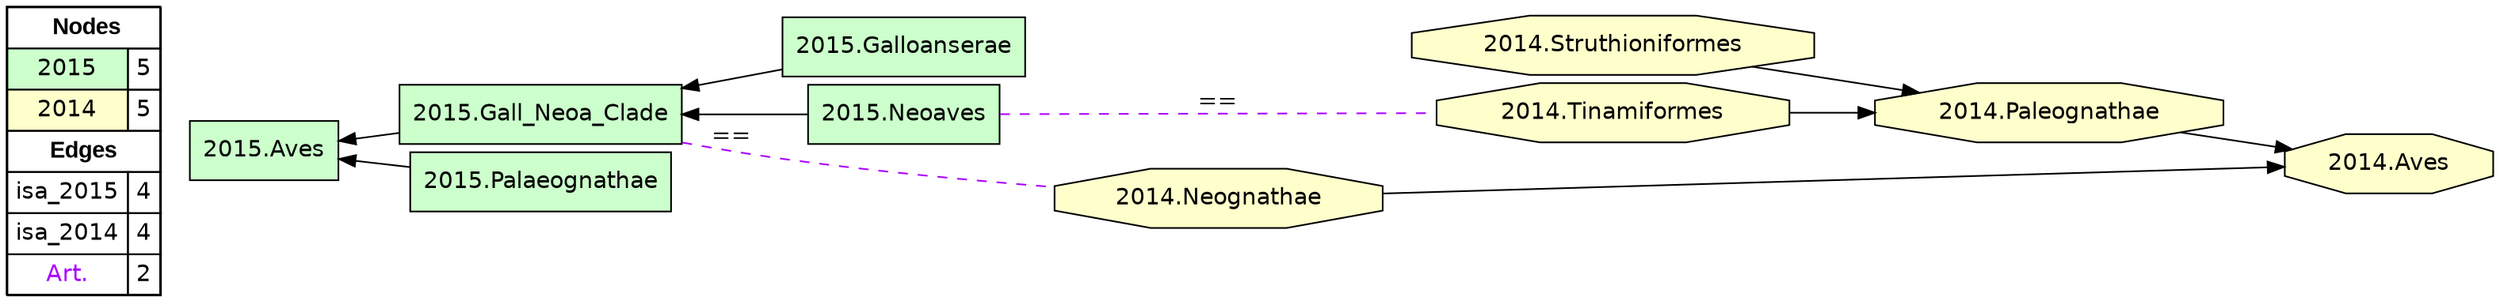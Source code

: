 digraph{
rankdir=LR
node[shape=circle style=filled fillcolor="#FFFFFF"] 
node[shape=box style=filled fillcolor="#CCFFCC" fontname="helvetica"] 
"2015.Gall_Neoa_Clade"
"2015.Palaeognathae"
"2015.Galloanserae"
"2015.Aves"
"2015.Neoaves"
node[shape=circle style=filled fillcolor="#FFFFFF"] 
node[shape=octagon style=filled fillcolor="#FFFFCC" fontname="helvetica"] 
"2014.Paleognathae"
"2014.Neognathae"
"2014.Aves"
"2014.Tinamiformes"
"2014.Struthioniformes"
edge[style=solid color="#000000" constraint=true penwidth=1]
edge[style=solid color="#000000" constraint=true penwidth=1]
"2015.Gall_Neoa_Clade" -> "2015.Galloanserae" [dir=back]
"2015.Aves" -> "2015.Palaeognathae" [dir=back]
"2015.Gall_Neoa_Clade" -> "2015.Neoaves" [dir=back]
"2015.Aves" -> "2015.Gall_Neoa_Clade" [dir=back]
edge[style=solid color="#000000" constraint=true penwidth=1]
edge[style=solid color="#000000" constraint=true penwidth=1]
"2014.Struthioniformes" -> "2014.Paleognathae"
"2014.Paleognathae" -> "2014.Aves"
"2014.Tinamiformes" -> "2014.Paleognathae"
"2014.Neognathae" -> "2014.Aves"
edge[style=solid color="#000000" constraint=true penwidth=1]
edge[style=dashed color="#AA00FF" constraint=true penwidth=1 arrowhead=none]
"2015.Neoaves" -> "2014.Tinamiformes" [label="=="]
"2015.Gall_Neoa_Clade" -> "2014.Neognathae" [label="=="]
node[shape=box] 
{rank=source Legend [fillcolor= white margin=0 label=< 
 <TABLE BORDER="0" CELLBORDER="1" CELLSPACING="0" CELLPADDING="4"> 
<TR> <TD COLSPAN="2"><font face="Arial Black"> Nodes</font></TD> </TR> 
<TR> 
 <TD bgcolor="#CCFFCC" fontname="helvetica">2015</TD> 
 <TD>5</TD> 
 </TR> 
<TR> 
 <TD bgcolor="#FFFFCC" fontname="helvetica">2014</TD> 
 <TD>5</TD> 
 </TR> 
<TR> <TD COLSPAN="2"><font face = "Arial Black"> Edges </font></TD> </TR> 
<TR> 
 <TD><font color ="#000000">isa_2015</font></TD> 
 <TD>4</TD> 
 </TR> 
<TR> 
 <TD><font color ="#000000">isa_2014</font></TD> 
 <TD>4</TD> 
 </TR> 
<TR> 
 <TD><font color ="#AA00FF">Art.</font></TD> 
 <TD>2</TD> 
 </TR> 
</TABLE> 
 >] } 
}